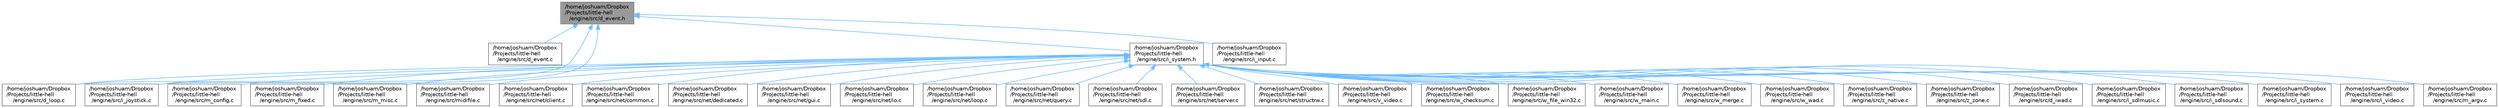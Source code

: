 digraph "/home/joshuam/Dropbox/Projects/little-hell/engine/src/d_event.h"
{
 // LATEX_PDF_SIZE
  bgcolor="transparent";
  edge [fontname=Helvetica,fontsize=10,labelfontname=Helvetica,labelfontsize=10];
  node [fontname=Helvetica,fontsize=10,shape=box,height=0.2,width=0.4];
  Node1 [label="/home/joshuam/Dropbox\l/Projects/little-hell\l/engine/src/d_event.h",height=0.2,width=0.4,color="gray40", fillcolor="grey60", style="filled", fontcolor="black",tooltip=" "];
  Node1 -> Node2 [dir="back",color="steelblue1",style="solid"];
  Node2 [label="/home/joshuam/Dropbox\l/Projects/little-hell\l/engine/src/d_event.c",height=0.2,width=0.4,color="grey40", fillcolor="white", style="filled",URL="$d__event_8c.html",tooltip=" "];
  Node1 -> Node3 [dir="back",color="steelblue1",style="solid"];
  Node3 [label="/home/joshuam/Dropbox\l/Projects/little-hell\l/engine/src/d_loop.c",height=0.2,width=0.4,color="grey40", fillcolor="white", style="filled",URL="$d__loop_8c.html",tooltip=" "];
  Node1 -> Node4 [dir="back",color="steelblue1",style="solid"];
  Node4 [label="/home/joshuam/Dropbox\l/Projects/little-hell\l/engine/src/i_input.c",height=0.2,width=0.4,color="grey40", fillcolor="white", style="filled",URL="$i__input_8c.html",tooltip=" "];
  Node1 -> Node5 [dir="back",color="steelblue1",style="solid"];
  Node5 [label="/home/joshuam/Dropbox\l/Projects/little-hell\l/engine/src/i_joystick.c",height=0.2,width=0.4,color="grey40", fillcolor="white", style="filled",URL="$i__joystick_8c.html",tooltip=" "];
  Node1 -> Node6 [dir="back",color="steelblue1",style="solid"];
  Node6 [label="/home/joshuam/Dropbox\l/Projects/little-hell\l/engine/src/i_system.h",height=0.2,width=0.4,color="grey40", fillcolor="white", style="filled",URL="$i__system_8h.html",tooltip=" "];
  Node6 -> Node7 [dir="back",color="steelblue1",style="solid"];
  Node7 [label="/home/joshuam/Dropbox\l/Projects/little-hell\l/engine/src/d_iwad.c",height=0.2,width=0.4,color="grey40", fillcolor="white", style="filled",URL="$d__iwad_8c.html",tooltip=" "];
  Node6 -> Node3 [dir="back",color="steelblue1",style="solid"];
  Node6 -> Node5 [dir="back",color="steelblue1",style="solid"];
  Node6 -> Node8 [dir="back",color="steelblue1",style="solid"];
  Node8 [label="/home/joshuam/Dropbox\l/Projects/little-hell\l/engine/src/i_sdlmusic.c",height=0.2,width=0.4,color="grey40", fillcolor="white", style="filled",URL="$i__sdlmusic_8c.html",tooltip=" "];
  Node6 -> Node9 [dir="back",color="steelblue1",style="solid"];
  Node9 [label="/home/joshuam/Dropbox\l/Projects/little-hell\l/engine/src/i_sdlsound.c",height=0.2,width=0.4,color="grey40", fillcolor="white", style="filled",URL="$i__sdlsound_8c.html",tooltip=" "];
  Node6 -> Node10 [dir="back",color="steelblue1",style="solid"];
  Node10 [label="/home/joshuam/Dropbox\l/Projects/little-hell\l/engine/src/i_system.c",height=0.2,width=0.4,color="grey40", fillcolor="white", style="filled",URL="$i__system_8c.html",tooltip=" "];
  Node6 -> Node11 [dir="back",color="steelblue1",style="solid"];
  Node11 [label="/home/joshuam/Dropbox\l/Projects/little-hell\l/engine/src/i_video.c",height=0.2,width=0.4,color="grey40", fillcolor="white", style="filled",URL="$i__video_8c.html",tooltip=" "];
  Node6 -> Node12 [dir="back",color="steelblue1",style="solid"];
  Node12 [label="/home/joshuam/Dropbox\l/Projects/little-hell\l/engine/src/m_argv.c",height=0.2,width=0.4,color="grey40", fillcolor="white", style="filled",URL="$m__argv_8c.html",tooltip=" "];
  Node6 -> Node13 [dir="back",color="steelblue1",style="solid"];
  Node13 [label="/home/joshuam/Dropbox\l/Projects/little-hell\l/engine/src/m_config.c",height=0.2,width=0.4,color="grey40", fillcolor="white", style="filled",URL="$m__config_8c.html",tooltip=" "];
  Node6 -> Node14 [dir="back",color="steelblue1",style="solid"];
  Node14 [label="/home/joshuam/Dropbox\l/Projects/little-hell\l/engine/src/m_fixed.c",height=0.2,width=0.4,color="grey40", fillcolor="white", style="filled",URL="$m__fixed_8c.html",tooltip=" "];
  Node6 -> Node15 [dir="back",color="steelblue1",style="solid"];
  Node15 [label="/home/joshuam/Dropbox\l/Projects/little-hell\l/engine/src/m_misc.c",height=0.2,width=0.4,color="grey40", fillcolor="white", style="filled",URL="$m__misc_8c.html",tooltip=" "];
  Node6 -> Node16 [dir="back",color="steelblue1",style="solid"];
  Node16 [label="/home/joshuam/Dropbox\l/Projects/little-hell\l/engine/src/midifile.c",height=0.2,width=0.4,color="grey40", fillcolor="white", style="filled",URL="$midifile_8c.html",tooltip=" "];
  Node6 -> Node17 [dir="back",color="steelblue1",style="solid"];
  Node17 [label="/home/joshuam/Dropbox\l/Projects/little-hell\l/engine/src/net/client.c",height=0.2,width=0.4,color="grey40", fillcolor="white", style="filled",URL="$client_8c.html",tooltip=" "];
  Node6 -> Node18 [dir="back",color="steelblue1",style="solid"];
  Node18 [label="/home/joshuam/Dropbox\l/Projects/little-hell\l/engine/src/net/common.c",height=0.2,width=0.4,color="grey40", fillcolor="white", style="filled",URL="$common_8c.html",tooltip=" "];
  Node6 -> Node19 [dir="back",color="steelblue1",style="solid"];
  Node19 [label="/home/joshuam/Dropbox\l/Projects/little-hell\l/engine/src/net/dedicated.c",height=0.2,width=0.4,color="grey40", fillcolor="white", style="filled",URL="$dedicated_8c.html",tooltip=" "];
  Node6 -> Node20 [dir="back",color="steelblue1",style="solid"];
  Node20 [label="/home/joshuam/Dropbox\l/Projects/little-hell\l/engine/src/net/gui.c",height=0.2,width=0.4,color="grey40", fillcolor="white", style="filled",URL="$gui_8c.html",tooltip=" "];
  Node6 -> Node21 [dir="back",color="steelblue1",style="solid"];
  Node21 [label="/home/joshuam/Dropbox\l/Projects/little-hell\l/engine/src/net/io.c",height=0.2,width=0.4,color="grey40", fillcolor="white", style="filled",URL="$io_8c.html",tooltip=" "];
  Node6 -> Node22 [dir="back",color="steelblue1",style="solid"];
  Node22 [label="/home/joshuam/Dropbox\l/Projects/little-hell\l/engine/src/net/loop.c",height=0.2,width=0.4,color="grey40", fillcolor="white", style="filled",URL="$loop_8c.html",tooltip=" "];
  Node6 -> Node23 [dir="back",color="steelblue1",style="solid"];
  Node23 [label="/home/joshuam/Dropbox\l/Projects/little-hell\l/engine/src/net/query.c",height=0.2,width=0.4,color="grey40", fillcolor="white", style="filled",URL="$query_8c.html",tooltip=" "];
  Node6 -> Node24 [dir="back",color="steelblue1",style="solid"];
  Node24 [label="/home/joshuam/Dropbox\l/Projects/little-hell\l/engine/src/net/sdl.c",height=0.2,width=0.4,color="grey40", fillcolor="white", style="filled",URL="$sdl_8c.html",tooltip=" "];
  Node6 -> Node25 [dir="back",color="steelblue1",style="solid"];
  Node25 [label="/home/joshuam/Dropbox\l/Projects/little-hell\l/engine/src/net/server.c",height=0.2,width=0.4,color="grey40", fillcolor="white", style="filled",URL="$server_8c.html",tooltip=" "];
  Node6 -> Node26 [dir="back",color="steelblue1",style="solid"];
  Node26 [label="/home/joshuam/Dropbox\l/Projects/little-hell\l/engine/src/net/structrw.c",height=0.2,width=0.4,color="grey40", fillcolor="white", style="filled",URL="$structrw_8c.html",tooltip=" "];
  Node6 -> Node27 [dir="back",color="steelblue1",style="solid"];
  Node27 [label="/home/joshuam/Dropbox\l/Projects/little-hell\l/engine/src/v_video.c",height=0.2,width=0.4,color="grey40", fillcolor="white", style="filled",URL="$v__video_8c.html",tooltip=" "];
  Node6 -> Node28 [dir="back",color="steelblue1",style="solid"];
  Node28 [label="/home/joshuam/Dropbox\l/Projects/little-hell\l/engine/src/w_checksum.c",height=0.2,width=0.4,color="grey40", fillcolor="white", style="filled",URL="$w__checksum_8c.html",tooltip=" "];
  Node6 -> Node29 [dir="back",color="steelblue1",style="solid"];
  Node29 [label="/home/joshuam/Dropbox\l/Projects/little-hell\l/engine/src/w_file_win32.c",height=0.2,width=0.4,color="grey40", fillcolor="white", style="filled",URL="$w__file__win32_8c.html",tooltip=" "];
  Node6 -> Node30 [dir="back",color="steelblue1",style="solid"];
  Node30 [label="/home/joshuam/Dropbox\l/Projects/little-hell\l/engine/src/w_main.c",height=0.2,width=0.4,color="grey40", fillcolor="white", style="filled",URL="$w__main_8c.html",tooltip=" "];
  Node6 -> Node31 [dir="back",color="steelblue1",style="solid"];
  Node31 [label="/home/joshuam/Dropbox\l/Projects/little-hell\l/engine/src/w_merge.c",height=0.2,width=0.4,color="grey40", fillcolor="white", style="filled",URL="$w__merge_8c.html",tooltip=" "];
  Node6 -> Node32 [dir="back",color="steelblue1",style="solid"];
  Node32 [label="/home/joshuam/Dropbox\l/Projects/little-hell\l/engine/src/w_wad.c",height=0.2,width=0.4,color="grey40", fillcolor="white", style="filled",URL="$w__wad_8c.html",tooltip=" "];
  Node6 -> Node33 [dir="back",color="steelblue1",style="solid"];
  Node33 [label="/home/joshuam/Dropbox\l/Projects/little-hell\l/engine/src/z_native.c",height=0.2,width=0.4,color="grey40", fillcolor="white", style="filled",URL="$z__native_8c.html",tooltip=" "];
  Node6 -> Node34 [dir="back",color="steelblue1",style="solid"];
  Node34 [label="/home/joshuam/Dropbox\l/Projects/little-hell\l/engine/src/z_zone.c",height=0.2,width=0.4,color="grey40", fillcolor="white", style="filled",URL="$z__zone_8c.html",tooltip=" "];
}
